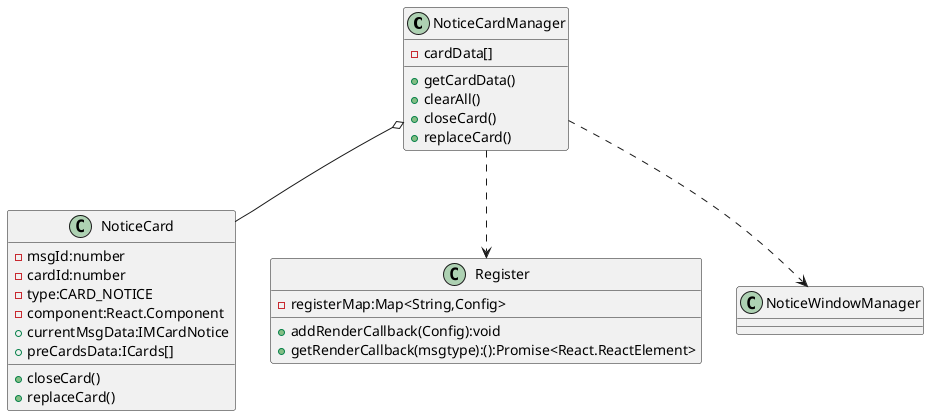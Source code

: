 @startuml
title " "

class NoticeCardManager{
  -cardData[]
  +getCardData()
  +clearAll()
  +closeCard()
  +replaceCard()
}

class NoticeCard{
-msgId:number
-cardId:number
-type:CARD_NOTICE
-component:React.Component
+currentMsgData:IMCardNotice
+preCardsData:ICards[]
+closeCard()
+replaceCard()
}


class Register{
-registerMap:Map<String,Config>
+addRenderCallback(Config):void
+getRenderCallback(msgtype):():Promise<React.ReactElement>
}

class NoticeWindowManager{

}


NoticeCardManager o-- NoticeCard
NoticeCardManager ..> Register
NoticeCardManager ..>NoticeWindowManager

@enduml
